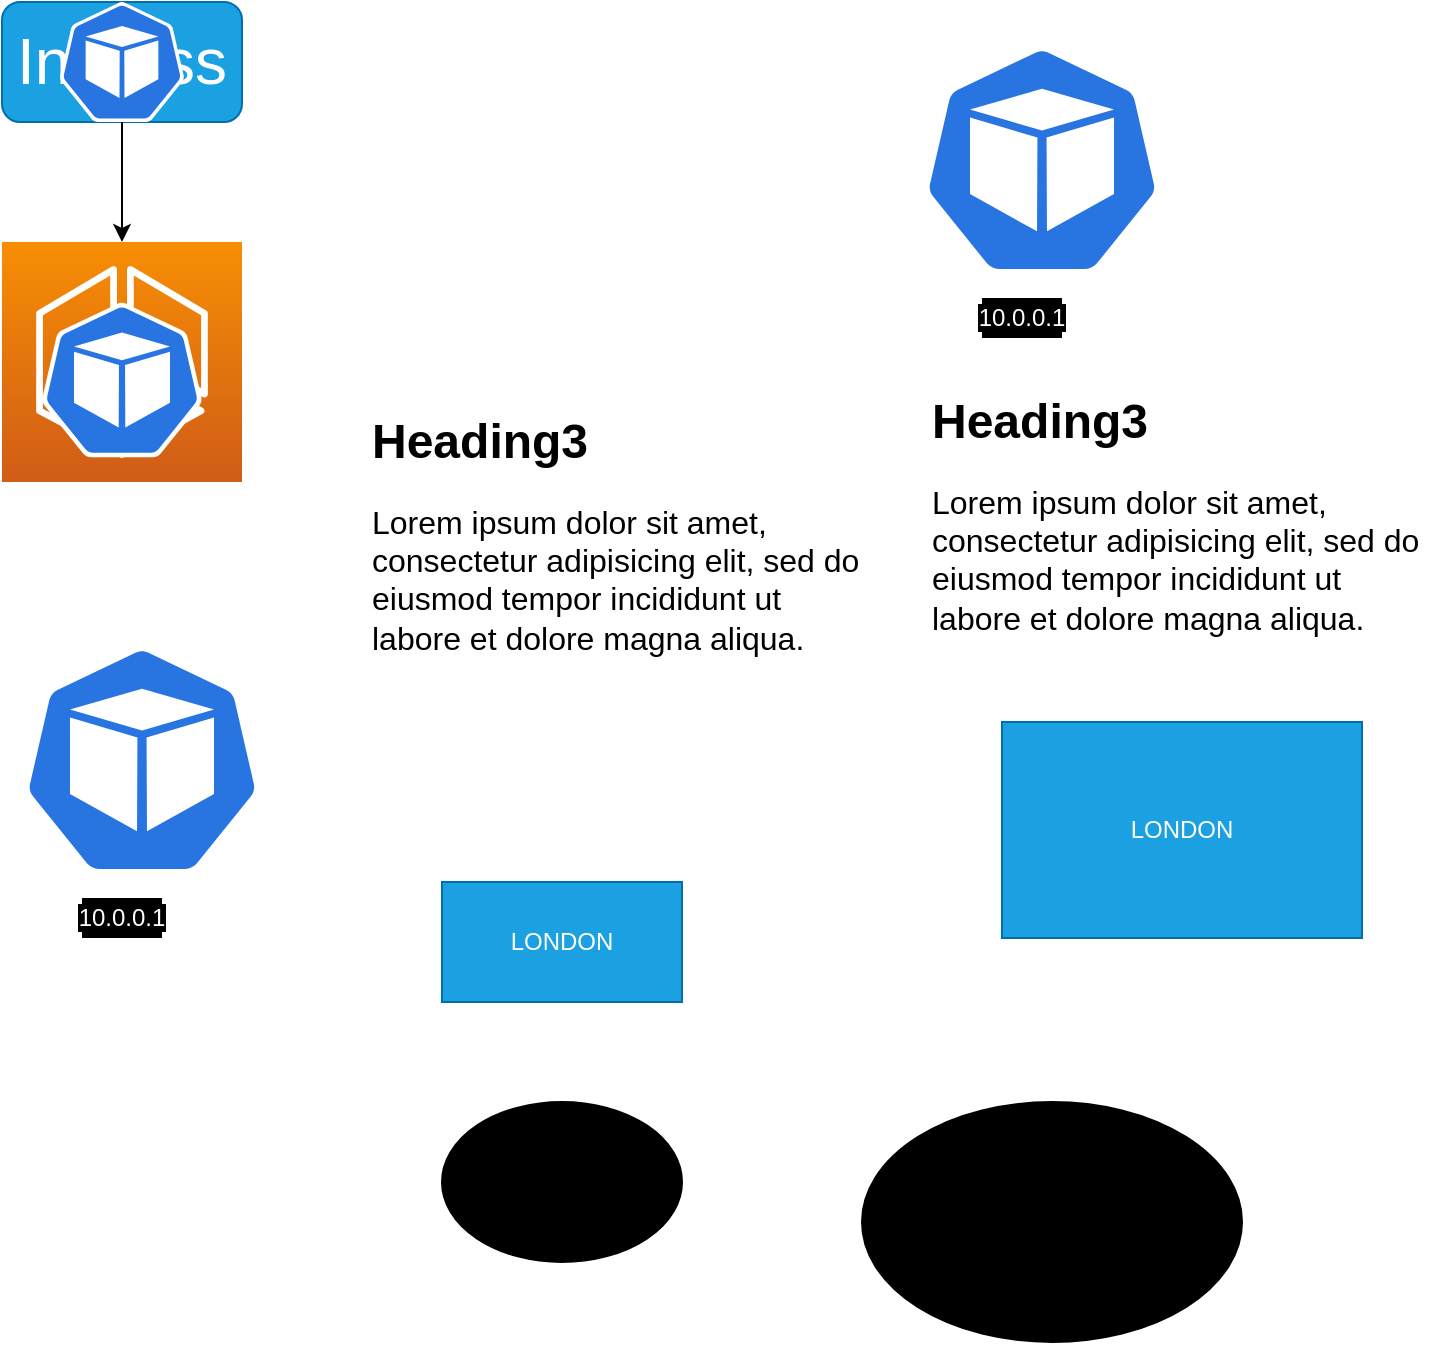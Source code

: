 <mxfile>
    <diagram id="0q0uDB8cmmE78NBs5yt0" name="Page-1">
        <mxGraphModel dx="1046" dy="515" grid="1" gridSize="10" guides="1" tooltips="1" connect="1" arrows="1" fold="1" page="1" pageScale="1" pageWidth="827" pageHeight="1169" math="0" shadow="0">
            <root>
                <mxCell id="0"/>
                <mxCell id="1" parent="0"/>
                <mxCell id="7" value="&lt;font style=&quot;font-size: 32px&quot;&gt;Ingress&lt;/font&gt;" style="rounded=1;whiteSpace=wrap;html=1;fillColor=#1ba1e2;strokeColor=#006EAF;fontColor=#ffffff;" parent="1" vertex="1">
                    <mxGeometry x="80" y="50" width="120" height="60" as="geometry"/>
                </mxCell>
                <mxCell id="8" value="&lt;font style=&quot;font-size: 16px&quot; color=&quot;#ffffff&quot;&gt;SERVICE&lt;/font&gt;" style="points=[[0,0,0],[0.25,0,0],[0.5,0,0],[0.75,0,0],[1,0,0],[0,1,0],[0.25,1,0],[0.5,1,0],[0.75,1,0],[1,1,0],[0,0.25,0],[0,0.5,0],[0,0.75,0],[1,0.25,0],[1,0.5,0],[1,0.75,0]];outlineConnect=0;fontColor=#232F3E;gradientColor=#F78E04;gradientDirection=north;fillColor=#D05C17;strokeColor=#ffffff;dashed=0;verticalLabelPosition=bottom;verticalAlign=top;align=center;html=1;fontSize=12;fontStyle=0;aspect=fixed;shape=mxgraph.aws4.resourceIcon;resIcon=mxgraph.aws4.eks;" parent="1" vertex="1">
                    <mxGeometry x="80" y="170" width="120" height="120" as="geometry"/>
                </mxCell>
                <object label="" data-keyframe-id="3" data-motion-id="pod1" motion-id="pod1" keyframe-id="3" id="13">
                    <mxCell style="html=1;dashed=0;whitespace=wrap;fillColor=#2875E2;strokeColor=#ffffff;points=[[0.005,0.63,0],[0.1,0.2,0],[0.9,0.2,0],[0.5,0,0],[0.995,0.63,0],[0.72,0.99,0],[0.5,1,0],[0.28,0.99,0]];shape=mxgraph.kubernetes.icon;prIcon=pod" parent="1" vertex="1">
                        <mxGeometry x="100" y="50" width="80" height="60" as="geometry"/>
                    </mxCell>
                </object>
                <object label="" data-keyframe-id="3" data-motion-id="pod2" keyframe-id="3" motion-id="pod2" id="14">
                    <mxCell style="html=1;dashed=0;whitespace=wrap;fillColor=#2875E2;strokeColor=#ffffff;points=[[0.005,0.63,0],[0.1,0.2,0],[0.9,0.2,0],[0.5,0,0],[0.995,0.63,0],[0.72,0.99,0],[0.5,1,0],[0.28,0.99,0]];shape=mxgraph.kubernetes.icon;prIcon=pod" parent="1" vertex="1">
                        <mxGeometry x="100" y="190" width="80" height="98" as="geometry"/>
                    </mxCell>
                </object>
                <mxCell id="9" style="edgeStyle=none;html=1;entryX=0.5;entryY=0;entryDx=0;entryDy=0;entryPerimeter=0;" parent="1" source="7" target="8" edge="1">
                    <mxGeometry relative="1" as="geometry"/>
                </mxCell>
                <object label="" keyframe-id="1" motion-id="pod1" id="17">
                    <mxCell style="html=1;dashed=0;whitespace=wrap;fillColor=#2875E2;strokeColor=#ffffff;points=[[0.005,0.63,0],[0.1,0.2,0],[0.9,0.2,0],[0.5,0,0],[0.995,0.63,0],[0.72,0.99,0],[0.5,1,0],[0.28,0.99,0]];shape=mxgraph.kubernetes.icon;prIcon=pod" parent="1" vertex="1">
                        <mxGeometry x="90" y="360" width="120" height="138" as="geometry"/>
                    </mxCell>
                </object>
                <object label="&lt;font color=&quot;#ffffff&quot; style=&quot;background-color: rgb(0 , 0 , 0)&quot;&gt;10.0.0.1&lt;/font&gt;" keyframe-id="1" motion-id="pod1-label" id="18">
                    <mxCell style="text;html=1;strokeColor=none;align=center;verticalAlign=middle;whiteSpace=wrap;rounded=0;fillColor=#000000;" parent="1" vertex="1">
                        <mxGeometry x="120" y="498" width="40" height="20" as="geometry"/>
                    </mxCell>
                </object>
                <object label="" keyframe-id="2" motion-id="pod1" id="27">
                    <mxCell style="html=1;dashed=0;whitespace=wrap;fillColor=#2875E2;strokeColor=#ffffff;points=[[0.005,0.63,0],[0.1,0.2,0],[0.9,0.2,0],[0.5,0,0],[0.995,0.63,0],[0.72,0.99,0],[0.5,1,0],[0.28,0.99,0]];shape=mxgraph.kubernetes.icon;prIcon=pod" parent="1" vertex="1">
                        <mxGeometry x="540" y="60" width="120" height="138" as="geometry"/>
                    </mxCell>
                </object>
                <object label="&lt;font color=&quot;#ffffff&quot; style=&quot;background-color: rgb(0 , 0 , 0)&quot;&gt;10.0.0.1&lt;/font&gt;" keyframe-id="2" motion-id="pod1-label" id="28">
                    <mxCell style="text;html=1;strokeColor=none;align=center;verticalAlign=middle;whiteSpace=wrap;rounded=0;fillColor=#000000;" parent="1" vertex="1">
                        <mxGeometry x="570" y="198" width="40" height="20" as="geometry"/>
                    </mxCell>
                </object>
                <object label="&lt;h1&gt;Heading3&lt;/h1&gt;&lt;p&gt;&lt;font style=&quot;font-size: 16px&quot;&gt;Lorem ipsum dolor sit amet, consectetur adipisicing elit, sed do eiusmod tempor incididunt ut labore et dolore magna aliqua.&lt;/font&gt;&lt;/p&gt;" keyframe-id="1" motion-id="note1" id="29">
                    <mxCell style="text;html=1;strokeColor=none;spacing=5;spacingTop=-20;whiteSpace=wrap;overflow=hidden;rounded=0;fillColor=#000000;opacity=0;" parent="1" vertex="1">
                        <mxGeometry x="260" y="250" width="260" height="140" as="geometry"/>
                    </mxCell>
                </object>
                <object label="LONDON" keyframe-id="1" motion-id="london1" id="65">
                    <mxCell style="rounded=0;whiteSpace=wrap;html=1;fillColor=#1ba1e2;strokeColor=#006EAF;fontColor=#ffffff;" parent="1" vertex="1">
                        <mxGeometry x="300" y="490" width="120" height="60" as="geometry"/>
                    </mxCell>
                </object>
                <object label="I Am Devil" keyframe-id="1" motion-id="devil1" id="67">
                    <mxCell style="ellipse;whiteSpace=wrap;html=1;fillColor=#000000;gradientColor=none;" parent="1" vertex="1">
                        <mxGeometry x="300" y="600" width="120" height="80" as="geometry"/>
                    </mxCell>
                </object>
                <object label="I Am Devil" keyframe-id="2" motion-id="devil1" id="68">
                    <mxCell style="ellipse;whiteSpace=wrap;html=1;fillColor=#000000;gradientColor=none;" parent="1" vertex="1">
                        <mxGeometry x="510" y="600" width="190" height="120" as="geometry"/>
                    </mxCell>
                </object>
                <object label="LONDON" keyframe-id="2" motion-id="london1" id="69">
                    <mxCell style="rounded=0;whiteSpace=wrap;html=1;fillColor=#1ba1e2;strokeColor=#006EAF;fontColor=#ffffff;" parent="1" vertex="1">
                        <mxGeometry x="580" y="410" width="180" height="108" as="geometry"/>
                    </mxCell>
                </object>
                <object label="&lt;h1&gt;Heading3&lt;/h1&gt;&lt;p&gt;&lt;font style=&quot;font-size: 16px&quot;&gt;Lorem ipsum dolor sit amet, consectetur adipisicing elit, sed do eiusmod tempor incididunt ut labore et dolore magna aliqua.&lt;/font&gt;&lt;/p&gt;" keyframe-id="2" motion-id="note1" id="70">
                    <mxCell style="text;html=1;strokeColor=none;spacing=5;spacingTop=-20;whiteSpace=wrap;overflow=hidden;rounded=0;fillColor=#000000;opacity=0;" vertex="1" parent="1">
                        <mxGeometry x="540" y="240" width="260" height="140" as="geometry"/>
                    </mxCell>
                </object>
            </root>
        </mxGraphModel>
    </diagram>
</mxfile>